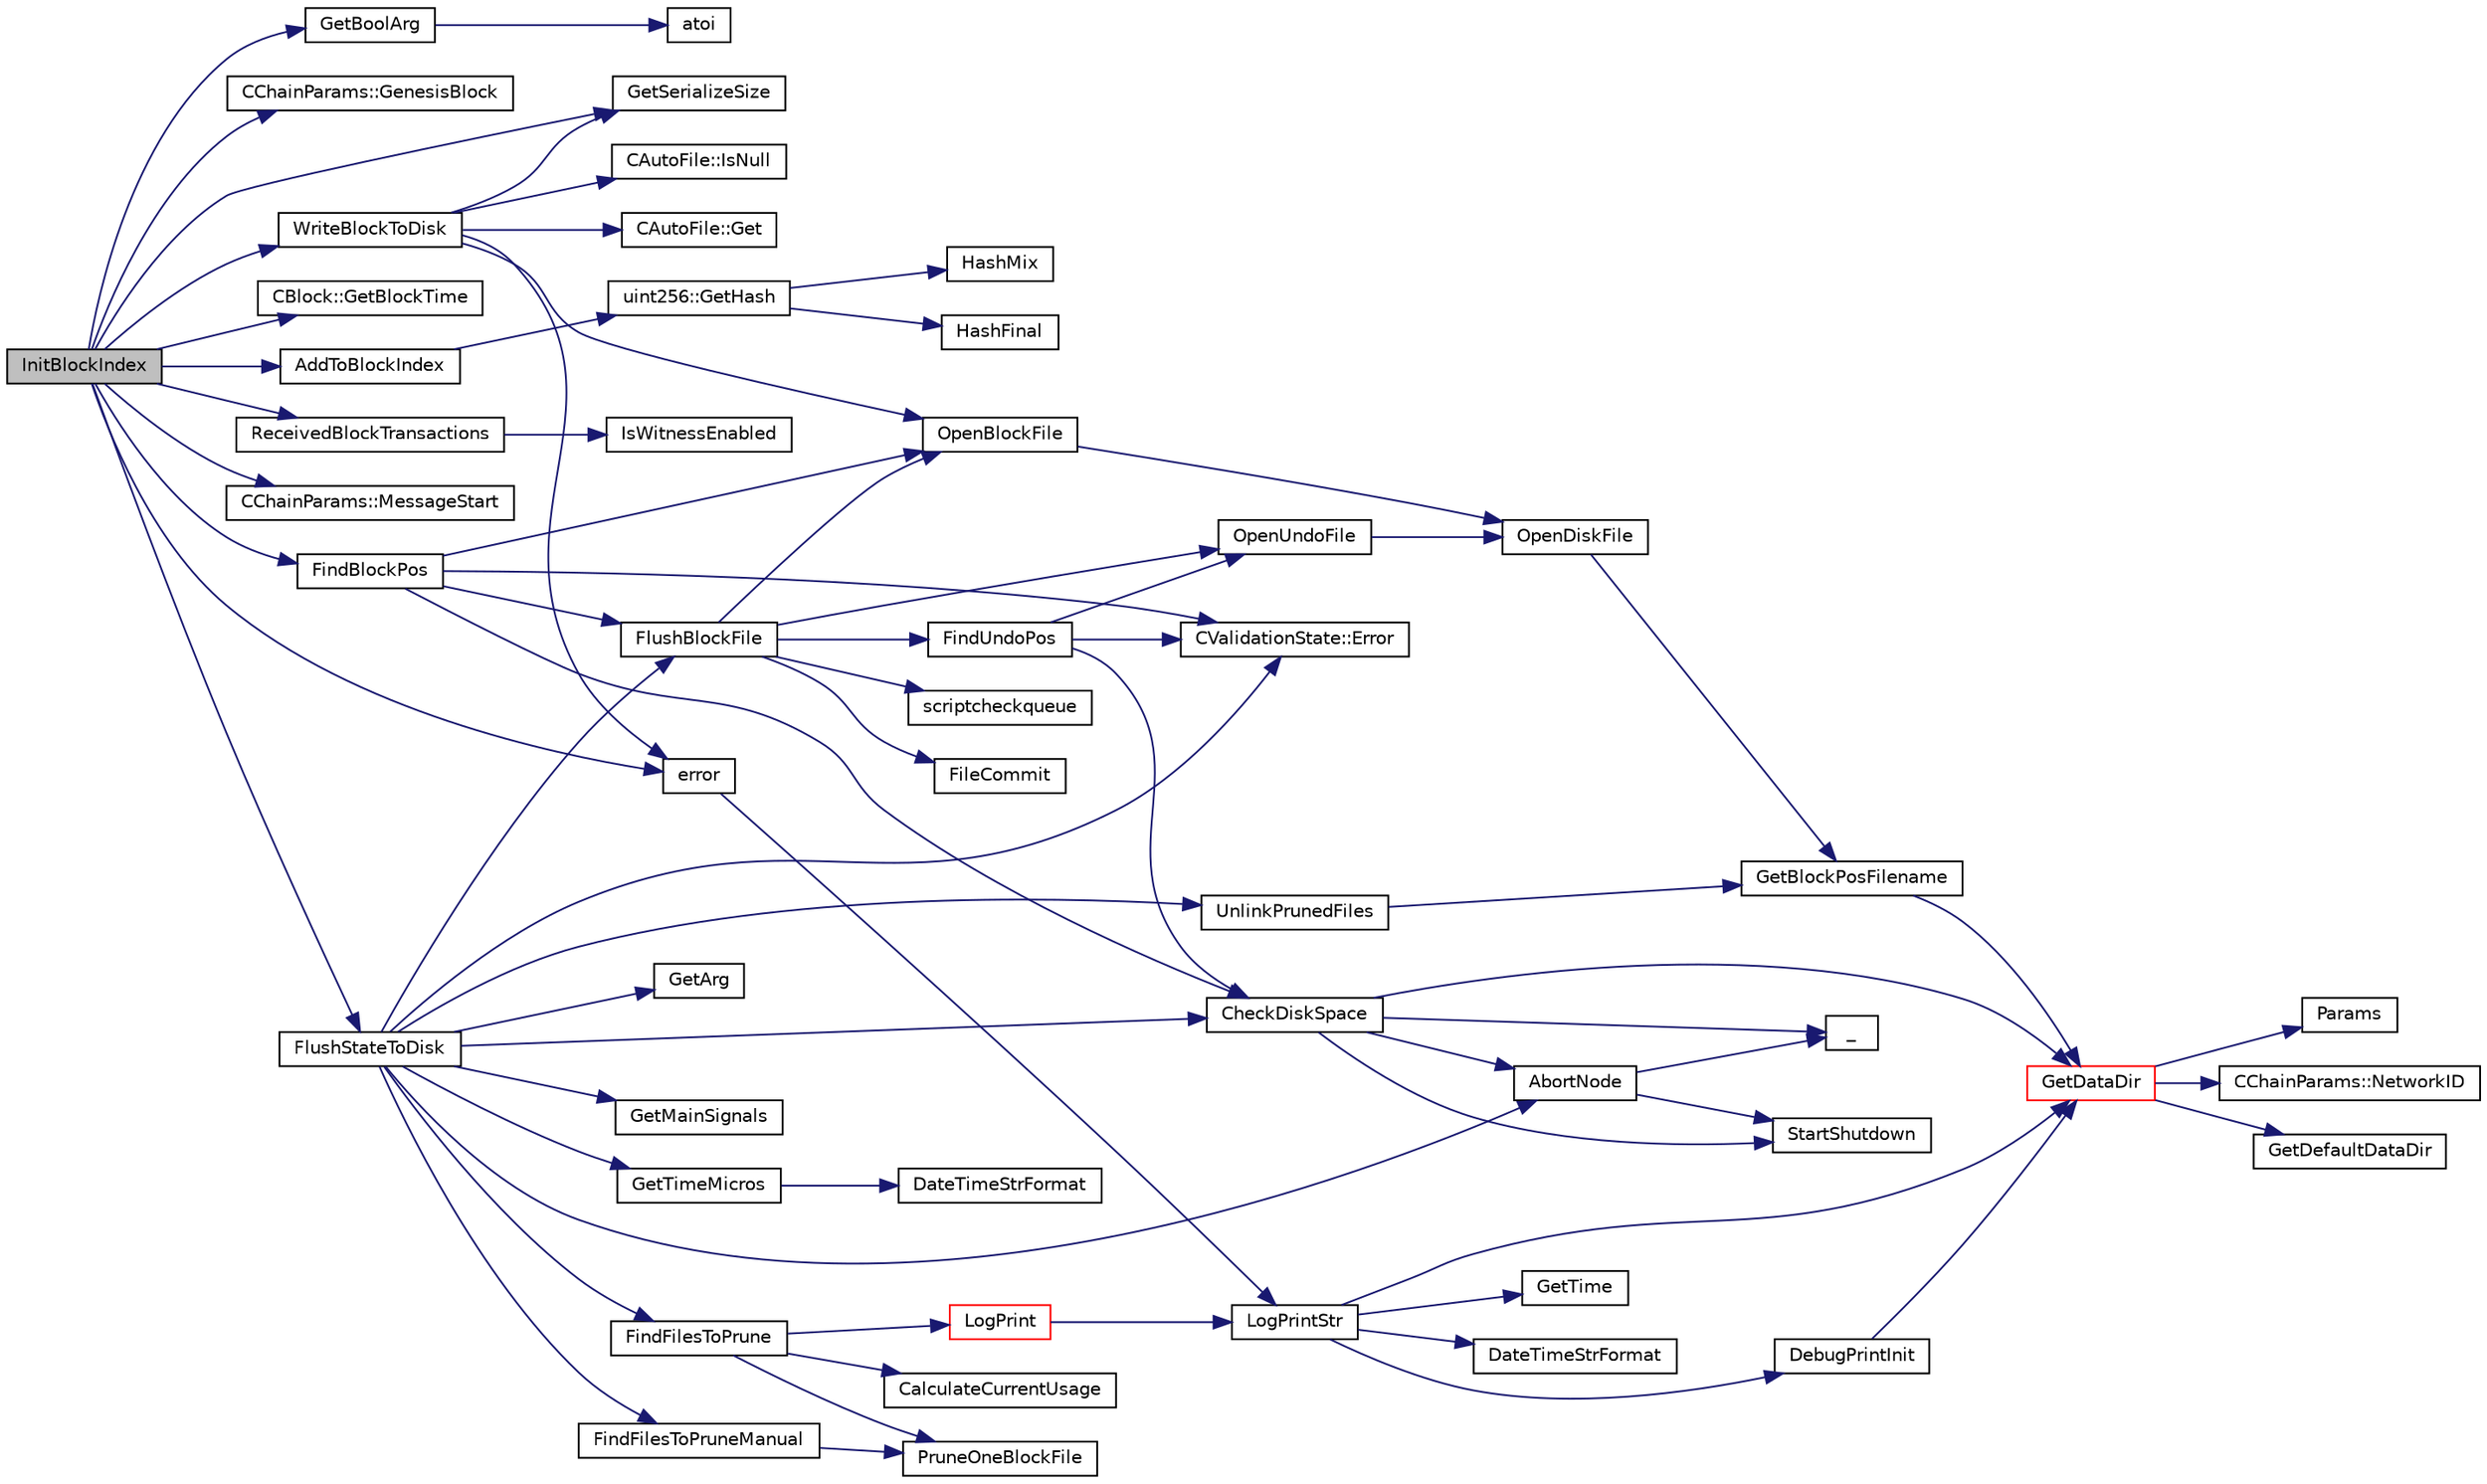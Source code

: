 digraph "InitBlockIndex"
{
  edge [fontname="Helvetica",fontsize="10",labelfontname="Helvetica",labelfontsize="10"];
  node [fontname="Helvetica",fontsize="10",shape=record];
  rankdir="LR";
  Node3499 [label="InitBlockIndex",height=0.2,width=0.4,color="black", fillcolor="grey75", style="filled", fontcolor="black"];
  Node3499 -> Node3500 [color="midnightblue",fontsize="10",style="solid",fontname="Helvetica"];
  Node3500 [label="GetBoolArg",height=0.2,width=0.4,color="black", fillcolor="white", style="filled",URL="$df/d2d/util_8cpp.html#a64d956f1dda7f9a80ab5d594532b906d",tooltip="Return boolean argument or default value. "];
  Node3500 -> Node3501 [color="midnightblue",fontsize="10",style="solid",fontname="Helvetica"];
  Node3501 [label="atoi",height=0.2,width=0.4,color="black", fillcolor="white", style="filled",URL="$d8/d3c/util_8h.html#aa5ce96ec36f4413f820cec9c1831c070"];
  Node3499 -> Node3502 [color="midnightblue",fontsize="10",style="solid",fontname="Helvetica"];
  Node3502 [label="CChainParams::GenesisBlock",height=0.2,width=0.4,color="black", fillcolor="white", style="filled",URL="$d1/d4f/class_c_chain_params.html#abee677792d8f64e9dc766738ca0fbb55"];
  Node3499 -> Node3503 [color="midnightblue",fontsize="10",style="solid",fontname="Helvetica"];
  Node3503 [label="GetSerializeSize",height=0.2,width=0.4,color="black", fillcolor="white", style="filled",URL="$df/d9d/serialize_8h.html#a48239e478ae730373d1984fe304ca025"];
  Node3499 -> Node3504 [color="midnightblue",fontsize="10",style="solid",fontname="Helvetica"];
  Node3504 [label="FindBlockPos",height=0.2,width=0.4,color="black", fillcolor="white", style="filled",URL="$dd/d7d/validation_8cpp.html#a901d5ba590050c555cfe104705b39f79"];
  Node3504 -> Node3505 [color="midnightblue",fontsize="10",style="solid",fontname="Helvetica"];
  Node3505 [label="FlushBlockFile",height=0.2,width=0.4,color="black", fillcolor="white", style="filled",URL="$dd/d7d/validation_8cpp.html#a60aaca97e87f41ccf0f794d1ff252bff"];
  Node3505 -> Node3506 [color="midnightblue",fontsize="10",style="solid",fontname="Helvetica"];
  Node3506 [label="OpenBlockFile",height=0.2,width=0.4,color="black", fillcolor="white", style="filled",URL="$dd/d7d/validation_8cpp.html#a0d81388930a4ccb6a69b9abdd1ef5097",tooltip="Open a block file (blk?????.dat) "];
  Node3506 -> Node3507 [color="midnightblue",fontsize="10",style="solid",fontname="Helvetica"];
  Node3507 [label="OpenDiskFile",height=0.2,width=0.4,color="black", fillcolor="white", style="filled",URL="$dd/d7d/validation_8cpp.html#ab2be209b59654115aac034cea8ca1b17"];
  Node3507 -> Node3508 [color="midnightblue",fontsize="10",style="solid",fontname="Helvetica"];
  Node3508 [label="GetBlockPosFilename",height=0.2,width=0.4,color="black", fillcolor="white", style="filled",URL="$dd/d7d/validation_8cpp.html#a14ff9fb82bd3b6a8d7887f68873cdc4d",tooltip="Translation to a filesystem path. "];
  Node3508 -> Node3509 [color="midnightblue",fontsize="10",style="solid",fontname="Helvetica"];
  Node3509 [label="GetDataDir",height=0.2,width=0.4,color="red", fillcolor="white", style="filled",URL="$df/d2d/util_8cpp.html#ab83866a054745d4b30a3948a1b44beba"];
  Node3509 -> Node3510 [color="midnightblue",fontsize="10",style="solid",fontname="Helvetica"];
  Node3510 [label="Params",height=0.2,width=0.4,color="black", fillcolor="white", style="filled",URL="$df/dbf/chainparams_8cpp.html#ace5c5b706d71a324a417dd2db394fd4a",tooltip="Return the currently selected parameters. "];
  Node3509 -> Node3511 [color="midnightblue",fontsize="10",style="solid",fontname="Helvetica"];
  Node3511 [label="CChainParams::NetworkID",height=0.2,width=0.4,color="black", fillcolor="white", style="filled",URL="$d1/d4f/class_c_chain_params.html#a90dc493ec0c0325c98c3ac06eb99862b"];
  Node3509 -> Node3512 [color="midnightblue",fontsize="10",style="solid",fontname="Helvetica"];
  Node3512 [label="GetDefaultDataDir",height=0.2,width=0.4,color="black", fillcolor="white", style="filled",URL="$df/d2d/util_8cpp.html#ab272995de020a3bcbf743be630e485c6"];
  Node3505 -> Node3514 [color="midnightblue",fontsize="10",style="solid",fontname="Helvetica"];
  Node3514 [label="FileCommit",height=0.2,width=0.4,color="black", fillcolor="white", style="filled",URL="$df/d2d/util_8cpp.html#a7572b77c2a5191de8d40d4050322ab84"];
  Node3505 -> Node3515 [color="midnightblue",fontsize="10",style="solid",fontname="Helvetica"];
  Node3515 [label="OpenUndoFile",height=0.2,width=0.4,color="black", fillcolor="white", style="filled",URL="$dd/d7d/validation_8cpp.html#a401788a8de274cbb17f2dc81ec0b9f6d",tooltip="Open an undo file (rev?????.dat) "];
  Node3515 -> Node3507 [color="midnightblue",fontsize="10",style="solid",fontname="Helvetica"];
  Node3505 -> Node3516 [color="midnightblue",fontsize="10",style="solid",fontname="Helvetica"];
  Node3516 [label="FindUndoPos",height=0.2,width=0.4,color="black", fillcolor="white", style="filled",URL="$dd/d7d/validation_8cpp.html#ab1c7792582deab20a888c67e4fcd8754"];
  Node3516 -> Node3517 [color="midnightblue",fontsize="10",style="solid",fontname="Helvetica"];
  Node3517 [label="CheckDiskSpace",height=0.2,width=0.4,color="black", fillcolor="white", style="filled",URL="$dd/d7d/validation_8cpp.html#a7d4a97e049394047743b48c0cd0f0791",tooltip="Check whether enough disk space is available for an incoming block. "];
  Node3517 -> Node3509 [color="midnightblue",fontsize="10",style="solid",fontname="Helvetica"];
  Node3517 -> Node3518 [color="midnightblue",fontsize="10",style="solid",fontname="Helvetica"];
  Node3518 [label="_",height=0.2,width=0.4,color="black", fillcolor="white", style="filled",URL="$d9/d6d/ui__interface_8h.html#aad133bb6103b53cebf03fd01e2f11ba1",tooltip="Translation function: Call Translate signal on UI interface, which returns a boost::optional result..."];
  Node3517 -> Node3519 [color="midnightblue",fontsize="10",style="solid",fontname="Helvetica"];
  Node3519 [label="StartShutdown",height=0.2,width=0.4,color="black", fillcolor="white", style="filled",URL="$d0/dc9/init_8cpp.html#ac7140c7327b1e6a8d46470b1cd0e8e1b"];
  Node3517 -> Node3520 [color="midnightblue",fontsize="10",style="solid",fontname="Helvetica"];
  Node3520 [label="AbortNode",height=0.2,width=0.4,color="black", fillcolor="white", style="filled",URL="$df/d0a/main_8cpp.html#a183c4f45aed59599d1875a80d0cf58ca",tooltip="Abort with a message. "];
  Node3520 -> Node3518 [color="midnightblue",fontsize="10",style="solid",fontname="Helvetica"];
  Node3520 -> Node3519 [color="midnightblue",fontsize="10",style="solid",fontname="Helvetica"];
  Node3516 -> Node3515 [color="midnightblue",fontsize="10",style="solid",fontname="Helvetica"];
  Node3516 -> Node3521 [color="midnightblue",fontsize="10",style="solid",fontname="Helvetica"];
  Node3521 [label="CValidationState::Error",height=0.2,width=0.4,color="black", fillcolor="white", style="filled",URL="$d5/df6/class_c_validation_state.html#abf67ad56f62df5679d47c289684c554c"];
  Node3505 -> Node3522 [color="midnightblue",fontsize="10",style="solid",fontname="Helvetica"];
  Node3522 [label="scriptcheckqueue",height=0.2,width=0.4,color="black", fillcolor="white", style="filled",URL="$dd/d7d/validation_8cpp.html#ac47eb46cbbda9face9391b58edd4bd8b"];
  Node3504 -> Node3517 [color="midnightblue",fontsize="10",style="solid",fontname="Helvetica"];
  Node3504 -> Node3506 [color="midnightblue",fontsize="10",style="solid",fontname="Helvetica"];
  Node3504 -> Node3521 [color="midnightblue",fontsize="10",style="solid",fontname="Helvetica"];
  Node3499 -> Node3523 [color="midnightblue",fontsize="10",style="solid",fontname="Helvetica"];
  Node3523 [label="CBlock::GetBlockTime",height=0.2,width=0.4,color="black", fillcolor="white", style="filled",URL="$d3/d51/class_c_block.html#a4fa8201373b08e0ee4b4c678b8f2c4aa"];
  Node3499 -> Node3524 [color="midnightblue",fontsize="10",style="solid",fontname="Helvetica"];
  Node3524 [label="error",height=0.2,width=0.4,color="black", fillcolor="white", style="filled",URL="$d8/d3c/util_8h.html#af8985880cf4ef26df0a5aa2ffcb76662"];
  Node3524 -> Node3525 [color="midnightblue",fontsize="10",style="solid",fontname="Helvetica"];
  Node3525 [label="LogPrintStr",height=0.2,width=0.4,color="black", fillcolor="white", style="filled",URL="$d8/d3c/util_8h.html#afd4c3002b2797c0560adddb6af3ca1da"];
  Node3525 -> Node3526 [color="midnightblue",fontsize="10",style="solid",fontname="Helvetica"];
  Node3526 [label="DebugPrintInit",height=0.2,width=0.4,color="black", fillcolor="white", style="filled",URL="$df/d2d/util_8cpp.html#a751ff5f21d880737811136b5e0bcea12"];
  Node3526 -> Node3509 [color="midnightblue",fontsize="10",style="solid",fontname="Helvetica"];
  Node3525 -> Node3509 [color="midnightblue",fontsize="10",style="solid",fontname="Helvetica"];
  Node3525 -> Node3527 [color="midnightblue",fontsize="10",style="solid",fontname="Helvetica"];
  Node3527 [label="DateTimeStrFormat",height=0.2,width=0.4,color="black", fillcolor="white", style="filled",URL="$df/d2d/util_8cpp.html#a749bc6776c8ec72d7c5e4dea56aee415"];
  Node3525 -> Node3528 [color="midnightblue",fontsize="10",style="solid",fontname="Helvetica"];
  Node3528 [label="GetTime",height=0.2,width=0.4,color="black", fillcolor="white", style="filled",URL="$df/d2d/util_8cpp.html#a46fac5fba8ba905b5f9acb364f5d8c6f"];
  Node3499 -> Node3529 [color="midnightblue",fontsize="10",style="solid",fontname="Helvetica"];
  Node3529 [label="WriteBlockToDisk",height=0.2,width=0.4,color="black", fillcolor="white", style="filled",URL="$dd/d7d/validation_8cpp.html#a5a30f21e1d098b9bcc0aec2d2252670c"];
  Node3529 -> Node3506 [color="midnightblue",fontsize="10",style="solid",fontname="Helvetica"];
  Node3529 -> Node3530 [color="midnightblue",fontsize="10",style="solid",fontname="Helvetica"];
  Node3530 [label="CAutoFile::IsNull",height=0.2,width=0.4,color="black", fillcolor="white", style="filled",URL="$df/dc9/class_c_auto_file.html#a7fd47268b6d85a89acafdb73559f8e78",tooltip="Return true if the wrapped FILE* is NULL, false otherwise. "];
  Node3529 -> Node3524 [color="midnightblue",fontsize="10",style="solid",fontname="Helvetica"];
  Node3529 -> Node3503 [color="midnightblue",fontsize="10",style="solid",fontname="Helvetica"];
  Node3529 -> Node3531 [color="midnightblue",fontsize="10",style="solid",fontname="Helvetica"];
  Node3531 [label="CAutoFile::Get",height=0.2,width=0.4,color="black", fillcolor="white", style="filled",URL="$df/dc9/class_c_auto_file.html#a2c1ad2d25562fea82a54bdef2793a0dd",tooltip="Get wrapped FILE* without transfer of ownership. "];
  Node3499 -> Node3532 [color="midnightblue",fontsize="10",style="solid",fontname="Helvetica"];
  Node3532 [label="CChainParams::MessageStart",height=0.2,width=0.4,color="black", fillcolor="white", style="filled",URL="$d1/d4f/class_c_chain_params.html#accc01cc5a34b449c3370f46a5b4c5190"];
  Node3499 -> Node3533 [color="midnightblue",fontsize="10",style="solid",fontname="Helvetica"];
  Node3533 [label="AddToBlockIndex",height=0.2,width=0.4,color="black", fillcolor="white", style="filled",URL="$dd/d7d/validation_8cpp.html#a93b9250a4ecb51618145c73c5af3b653"];
  Node3533 -> Node3534 [color="midnightblue",fontsize="10",style="solid",fontname="Helvetica"];
  Node3534 [label="uint256::GetHash",height=0.2,width=0.4,color="black", fillcolor="white", style="filled",URL="$d2/d86/classuint256.html#a6dfa79998c7cb7def7a6c7c0a6915c58"];
  Node3534 -> Node3535 [color="midnightblue",fontsize="10",style="solid",fontname="Helvetica"];
  Node3535 [label="HashMix",height=0.2,width=0.4,color="black", fillcolor="white", style="filled",URL="$db/d69/uint256_8cpp.html#ada85ad950dccb83783b00377e8e80345"];
  Node3534 -> Node3536 [color="midnightblue",fontsize="10",style="solid",fontname="Helvetica"];
  Node3536 [label="HashFinal",height=0.2,width=0.4,color="black", fillcolor="white", style="filled",URL="$db/d69/uint256_8cpp.html#a4748a0be192d5c847de43d05ad4bea64"];
  Node3499 -> Node3537 [color="midnightblue",fontsize="10",style="solid",fontname="Helvetica"];
  Node3537 [label="ReceivedBlockTransactions",height=0.2,width=0.4,color="black", fillcolor="white", style="filled",URL="$dd/d7d/validation_8cpp.html#a895527f81e6fbc668975ab0b611805d9",tooltip="Mark a block as having its data received and checked (up to BLOCK_VALID_TRANSACTIONS). "];
  Node3537 -> Node3538 [color="midnightblue",fontsize="10",style="solid",fontname="Helvetica"];
  Node3538 [label="IsWitnessEnabled",height=0.2,width=0.4,color="black", fillcolor="white", style="filled",URL="$dd/d7d/validation_8cpp.html#acb0226867d001d0edd267f2e4842bace",tooltip="Check whether witness commitments are required for block. "];
  Node3499 -> Node3539 [color="midnightblue",fontsize="10",style="solid",fontname="Helvetica"];
  Node3539 [label="FlushStateToDisk",height=0.2,width=0.4,color="black", fillcolor="white", style="filled",URL="$dd/d7d/validation_8cpp.html#a788f3aaee688481378aa35a0e776718a",tooltip="Update the on-disk chain state. "];
  Node3539 -> Node3540 [color="midnightblue",fontsize="10",style="solid",fontname="Helvetica"];
  Node3540 [label="FindFilesToPruneManual",height=0.2,width=0.4,color="black", fillcolor="white", style="filled",URL="$dd/d7d/validation_8cpp.html#a7b3cf36109d96522d4aabe9449e42a3a"];
  Node3540 -> Node3541 [color="midnightblue",fontsize="10",style="solid",fontname="Helvetica"];
  Node3541 [label="PruneOneBlockFile",height=0.2,width=0.4,color="black", fillcolor="white", style="filled",URL="$dd/d7d/validation_8cpp.html#abea7dd6e39fc3fe079801b73182264b8",tooltip="Mark one block file as pruned. "];
  Node3539 -> Node3542 [color="midnightblue",fontsize="10",style="solid",fontname="Helvetica"];
  Node3542 [label="FindFilesToPrune",height=0.2,width=0.4,color="black", fillcolor="white", style="filled",URL="$dd/d7d/validation_8cpp.html#a1cdff462f05b3641a87b34498673bdee",tooltip="Prune block and undo files (blk???.dat and undo???.dat) so that the disk space used is less than a us..."];
  Node3542 -> Node3543 [color="midnightblue",fontsize="10",style="solid",fontname="Helvetica"];
  Node3543 [label="CalculateCurrentUsage",height=0.2,width=0.4,color="black", fillcolor="white", style="filled",URL="$dd/d7d/validation_8cpp.html#a6db2e22b813cf3a59ae3672daac6b8d3",tooltip="BLOCK PRUNING CODE. "];
  Node3542 -> Node3541 [color="midnightblue",fontsize="10",style="solid",fontname="Helvetica"];
  Node3542 -> Node3544 [color="midnightblue",fontsize="10",style="solid",fontname="Helvetica"];
  Node3544 [label="LogPrint",height=0.2,width=0.4,color="red", fillcolor="white", style="filled",URL="$d8/d3c/util_8h.html#aab1f837a2366f424bdc996fdf6352171"];
  Node3544 -> Node3525 [color="midnightblue",fontsize="10",style="solid",fontname="Helvetica"];
  Node3539 -> Node3546 [color="midnightblue",fontsize="10",style="solid",fontname="Helvetica"];
  Node3546 [label="GetTimeMicros",height=0.2,width=0.4,color="black", fillcolor="white", style="filled",URL="$d8/d3c/util_8h.html#a0c5a06b50cd805b1923552114494c029"];
  Node3546 -> Node3547 [color="midnightblue",fontsize="10",style="solid",fontname="Helvetica"];
  Node3547 [label="DateTimeStrFormat",height=0.2,width=0.4,color="black", fillcolor="white", style="filled",URL="$d8/d3c/util_8h.html#a749bc6776c8ec72d7c5e4dea56aee415"];
  Node3539 -> Node3548 [color="midnightblue",fontsize="10",style="solid",fontname="Helvetica"];
  Node3548 [label="GetArg",height=0.2,width=0.4,color="black", fillcolor="white", style="filled",URL="$df/d2d/util_8cpp.html#a24f685720bf40370e5bd2a192ad50cd8",tooltip="Return string argument or default value. "];
  Node3539 -> Node3517 [color="midnightblue",fontsize="10",style="solid",fontname="Helvetica"];
  Node3539 -> Node3521 [color="midnightblue",fontsize="10",style="solid",fontname="Helvetica"];
  Node3539 -> Node3505 [color="midnightblue",fontsize="10",style="solid",fontname="Helvetica"];
  Node3539 -> Node3520 [color="midnightblue",fontsize="10",style="solid",fontname="Helvetica"];
  Node3539 -> Node3549 [color="midnightblue",fontsize="10",style="solid",fontname="Helvetica"];
  Node3549 [label="UnlinkPrunedFiles",height=0.2,width=0.4,color="black", fillcolor="white", style="filled",URL="$dd/d7d/validation_8cpp.html#aeec5391c3d81044fb887645b81803b4b",tooltip="Actually unlink the specified files. "];
  Node3549 -> Node3508 [color="midnightblue",fontsize="10",style="solid",fontname="Helvetica"];
  Node3539 -> Node3550 [color="midnightblue",fontsize="10",style="solid",fontname="Helvetica"];
  Node3550 [label="GetMainSignals",height=0.2,width=0.4,color="black", fillcolor="white", style="filled",URL="$d1/dd6/validationinterface_8cpp.html#a0aaad62c8654cb1868295e0682b05866"];
}
